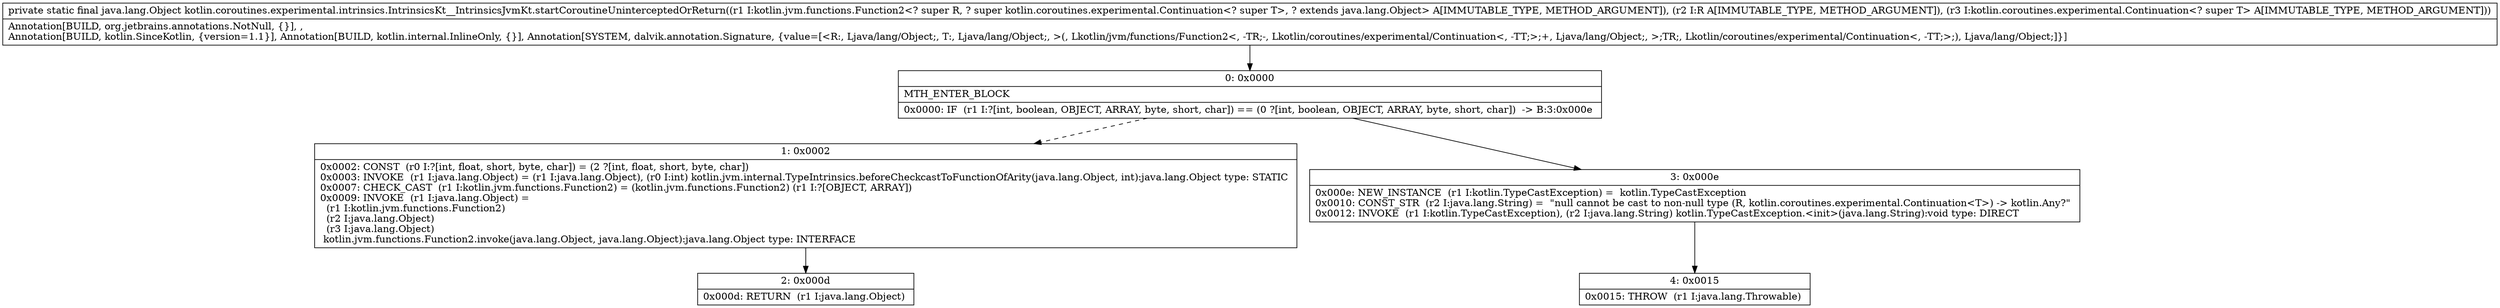 digraph "CFG forkotlin.coroutines.experimental.intrinsics.IntrinsicsKt__IntrinsicsJvmKt.startCoroutineUninterceptedOrReturn(Lkotlin\/jvm\/functions\/Function2;Ljava\/lang\/Object;Lkotlin\/coroutines\/experimental\/Continuation;)Ljava\/lang\/Object;" {
Node_0 [shape=record,label="{0\:\ 0x0000|MTH_ENTER_BLOCK\l|0x0000: IF  (r1 I:?[int, boolean, OBJECT, ARRAY, byte, short, char]) == (0 ?[int, boolean, OBJECT, ARRAY, byte, short, char])  \-\> B:3:0x000e \l}"];
Node_1 [shape=record,label="{1\:\ 0x0002|0x0002: CONST  (r0 I:?[int, float, short, byte, char]) = (2 ?[int, float, short, byte, char]) \l0x0003: INVOKE  (r1 I:java.lang.Object) = (r1 I:java.lang.Object), (r0 I:int) kotlin.jvm.internal.TypeIntrinsics.beforeCheckcastToFunctionOfArity(java.lang.Object, int):java.lang.Object type: STATIC \l0x0007: CHECK_CAST  (r1 I:kotlin.jvm.functions.Function2) = (kotlin.jvm.functions.Function2) (r1 I:?[OBJECT, ARRAY]) \l0x0009: INVOKE  (r1 I:java.lang.Object) = \l  (r1 I:kotlin.jvm.functions.Function2)\l  (r2 I:java.lang.Object)\l  (r3 I:java.lang.Object)\l kotlin.jvm.functions.Function2.invoke(java.lang.Object, java.lang.Object):java.lang.Object type: INTERFACE \l}"];
Node_2 [shape=record,label="{2\:\ 0x000d|0x000d: RETURN  (r1 I:java.lang.Object) \l}"];
Node_3 [shape=record,label="{3\:\ 0x000e|0x000e: NEW_INSTANCE  (r1 I:kotlin.TypeCastException) =  kotlin.TypeCastException \l0x0010: CONST_STR  (r2 I:java.lang.String) =  \"null cannot be cast to non\-null type (R, kotlin.coroutines.experimental.Continuation\<T\>) \-\> kotlin.Any?\" \l0x0012: INVOKE  (r1 I:kotlin.TypeCastException), (r2 I:java.lang.String) kotlin.TypeCastException.\<init\>(java.lang.String):void type: DIRECT \l}"];
Node_4 [shape=record,label="{4\:\ 0x0015|0x0015: THROW  (r1 I:java.lang.Throwable) \l}"];
MethodNode[shape=record,label="{private static final java.lang.Object kotlin.coroutines.experimental.intrinsics.IntrinsicsKt__IntrinsicsJvmKt.startCoroutineUninterceptedOrReturn((r1 I:kotlin.jvm.functions.Function2\<? super R, ? super kotlin.coroutines.experimental.Continuation\<? super T\>, ? extends java.lang.Object\> A[IMMUTABLE_TYPE, METHOD_ARGUMENT]), (r2 I:R A[IMMUTABLE_TYPE, METHOD_ARGUMENT]), (r3 I:kotlin.coroutines.experimental.Continuation\<? super T\> A[IMMUTABLE_TYPE, METHOD_ARGUMENT]))  | Annotation[BUILD, org.jetbrains.annotations.NotNull, \{\}], , \lAnnotation[BUILD, kotlin.SinceKotlin, \{version=1.1\}], Annotation[BUILD, kotlin.internal.InlineOnly, \{\}], Annotation[SYSTEM, dalvik.annotation.Signature, \{value=[\<R:, Ljava\/lang\/Object;, T:, Ljava\/lang\/Object;, \>(, Lkotlin\/jvm\/functions\/Function2\<, \-TR;\-, Lkotlin\/coroutines\/experimental\/Continuation\<, \-TT;\>;+, Ljava\/lang\/Object;, \>;TR;, Lkotlin\/coroutines\/experimental\/Continuation\<, \-TT;\>;), Ljava\/lang\/Object;]\}]\l}"];
MethodNode -> Node_0;
Node_0 -> Node_1[style=dashed];
Node_0 -> Node_3;
Node_1 -> Node_2;
Node_3 -> Node_4;
}

